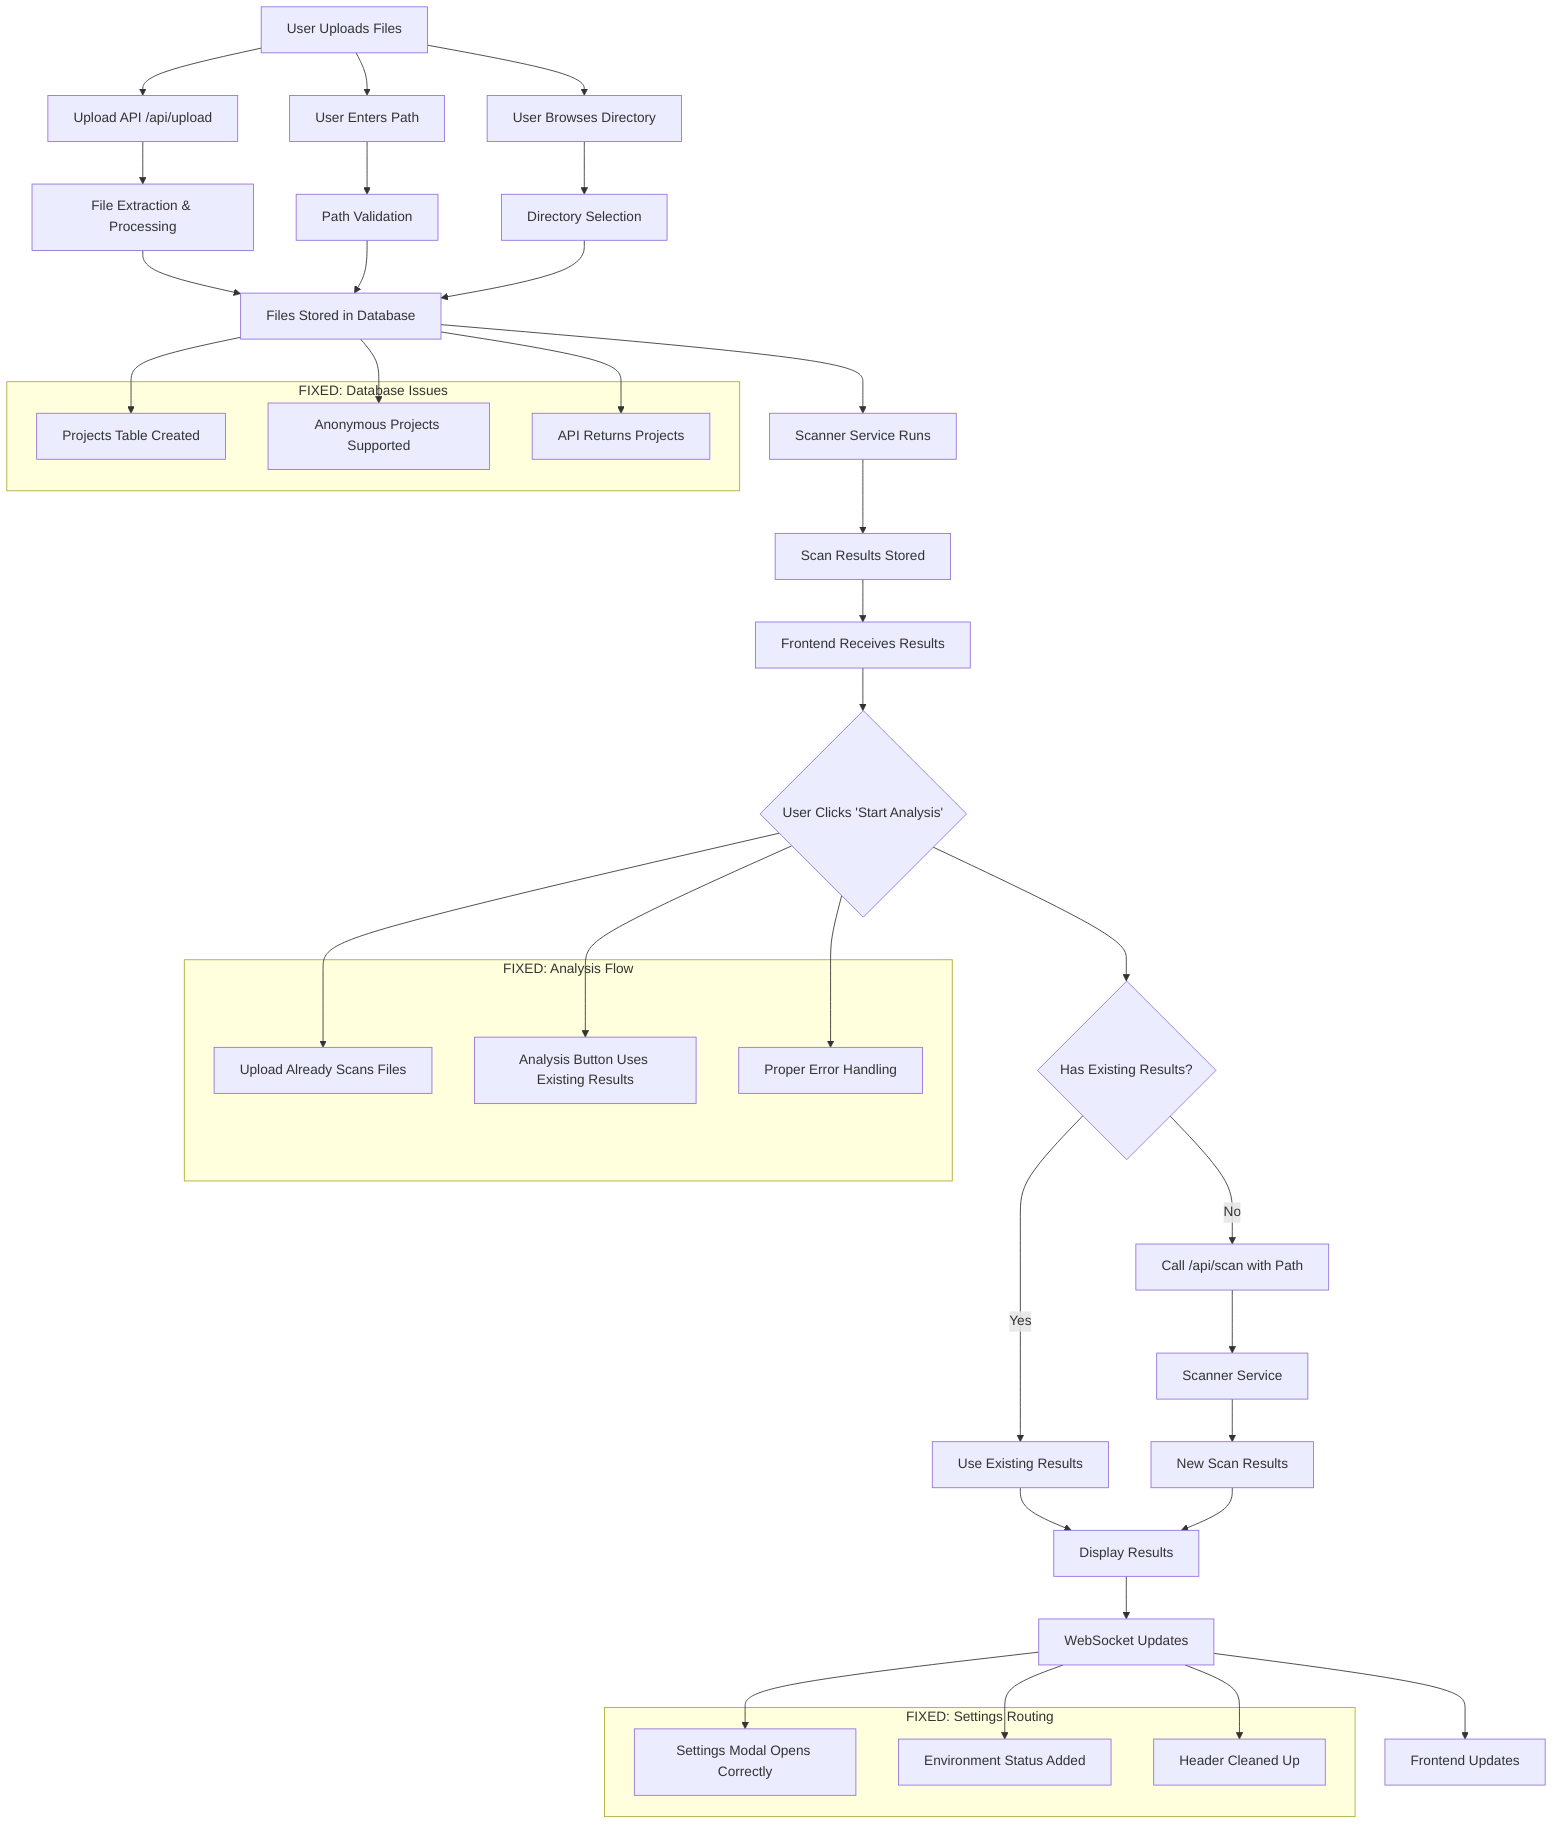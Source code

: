 graph TD
    A[User Uploads Files] --> B[Upload API /api/upload]
    A --> C[User Enters Path]
    A --> D[User Browses Directory]
    
    B --> E[File Extraction & Processing]
    C --> F[Path Validation]
    D --> G[Directory Selection]
    
    E --> H[Files Stored in Database]
    F --> H
    G --> H
    
    H --> I[Scanner Service Runs]
    I --> J[Scan Results Stored]
    J --> K[Frontend Receives Results]
    
    K --> L{User Clicks 'Start Analysis'}
    L --> M{Has Existing Results?}
    M -->|Yes| N[Use Existing Results]
    M -->|No| O[Call /api/scan with Path]
    
    N --> P[Display Results]
    O --> Q[Scanner Service]
    Q --> R[New Scan Results]
    R --> P
    
    P --> S[WebSocket Updates]
    S --> T[Frontend Updates]
    
    subgraph "FIXED: Database Issues"
        H1[Projects Table Created]
        H2[Anonymous Projects Supported]
        H3[API Returns Projects]
    end
    
    subgraph "FIXED: Analysis Flow"
        L1[Upload Already Scans Files]
        L2[Analysis Button Uses Existing Results]
        L3[Proper Error Handling]
    end
    
    subgraph "FIXED: Settings Routing"
        S1[Settings Modal Opens Correctly]
        S2[Environment Status Added]
        S3[Header Cleaned Up]
    end
    
    H --> H1
    H --> H2
    H --> H3
    
    L --> L1
    L --> L2
    L --> L3
    
    S --> S1
    S --> S2
    S --> S3
